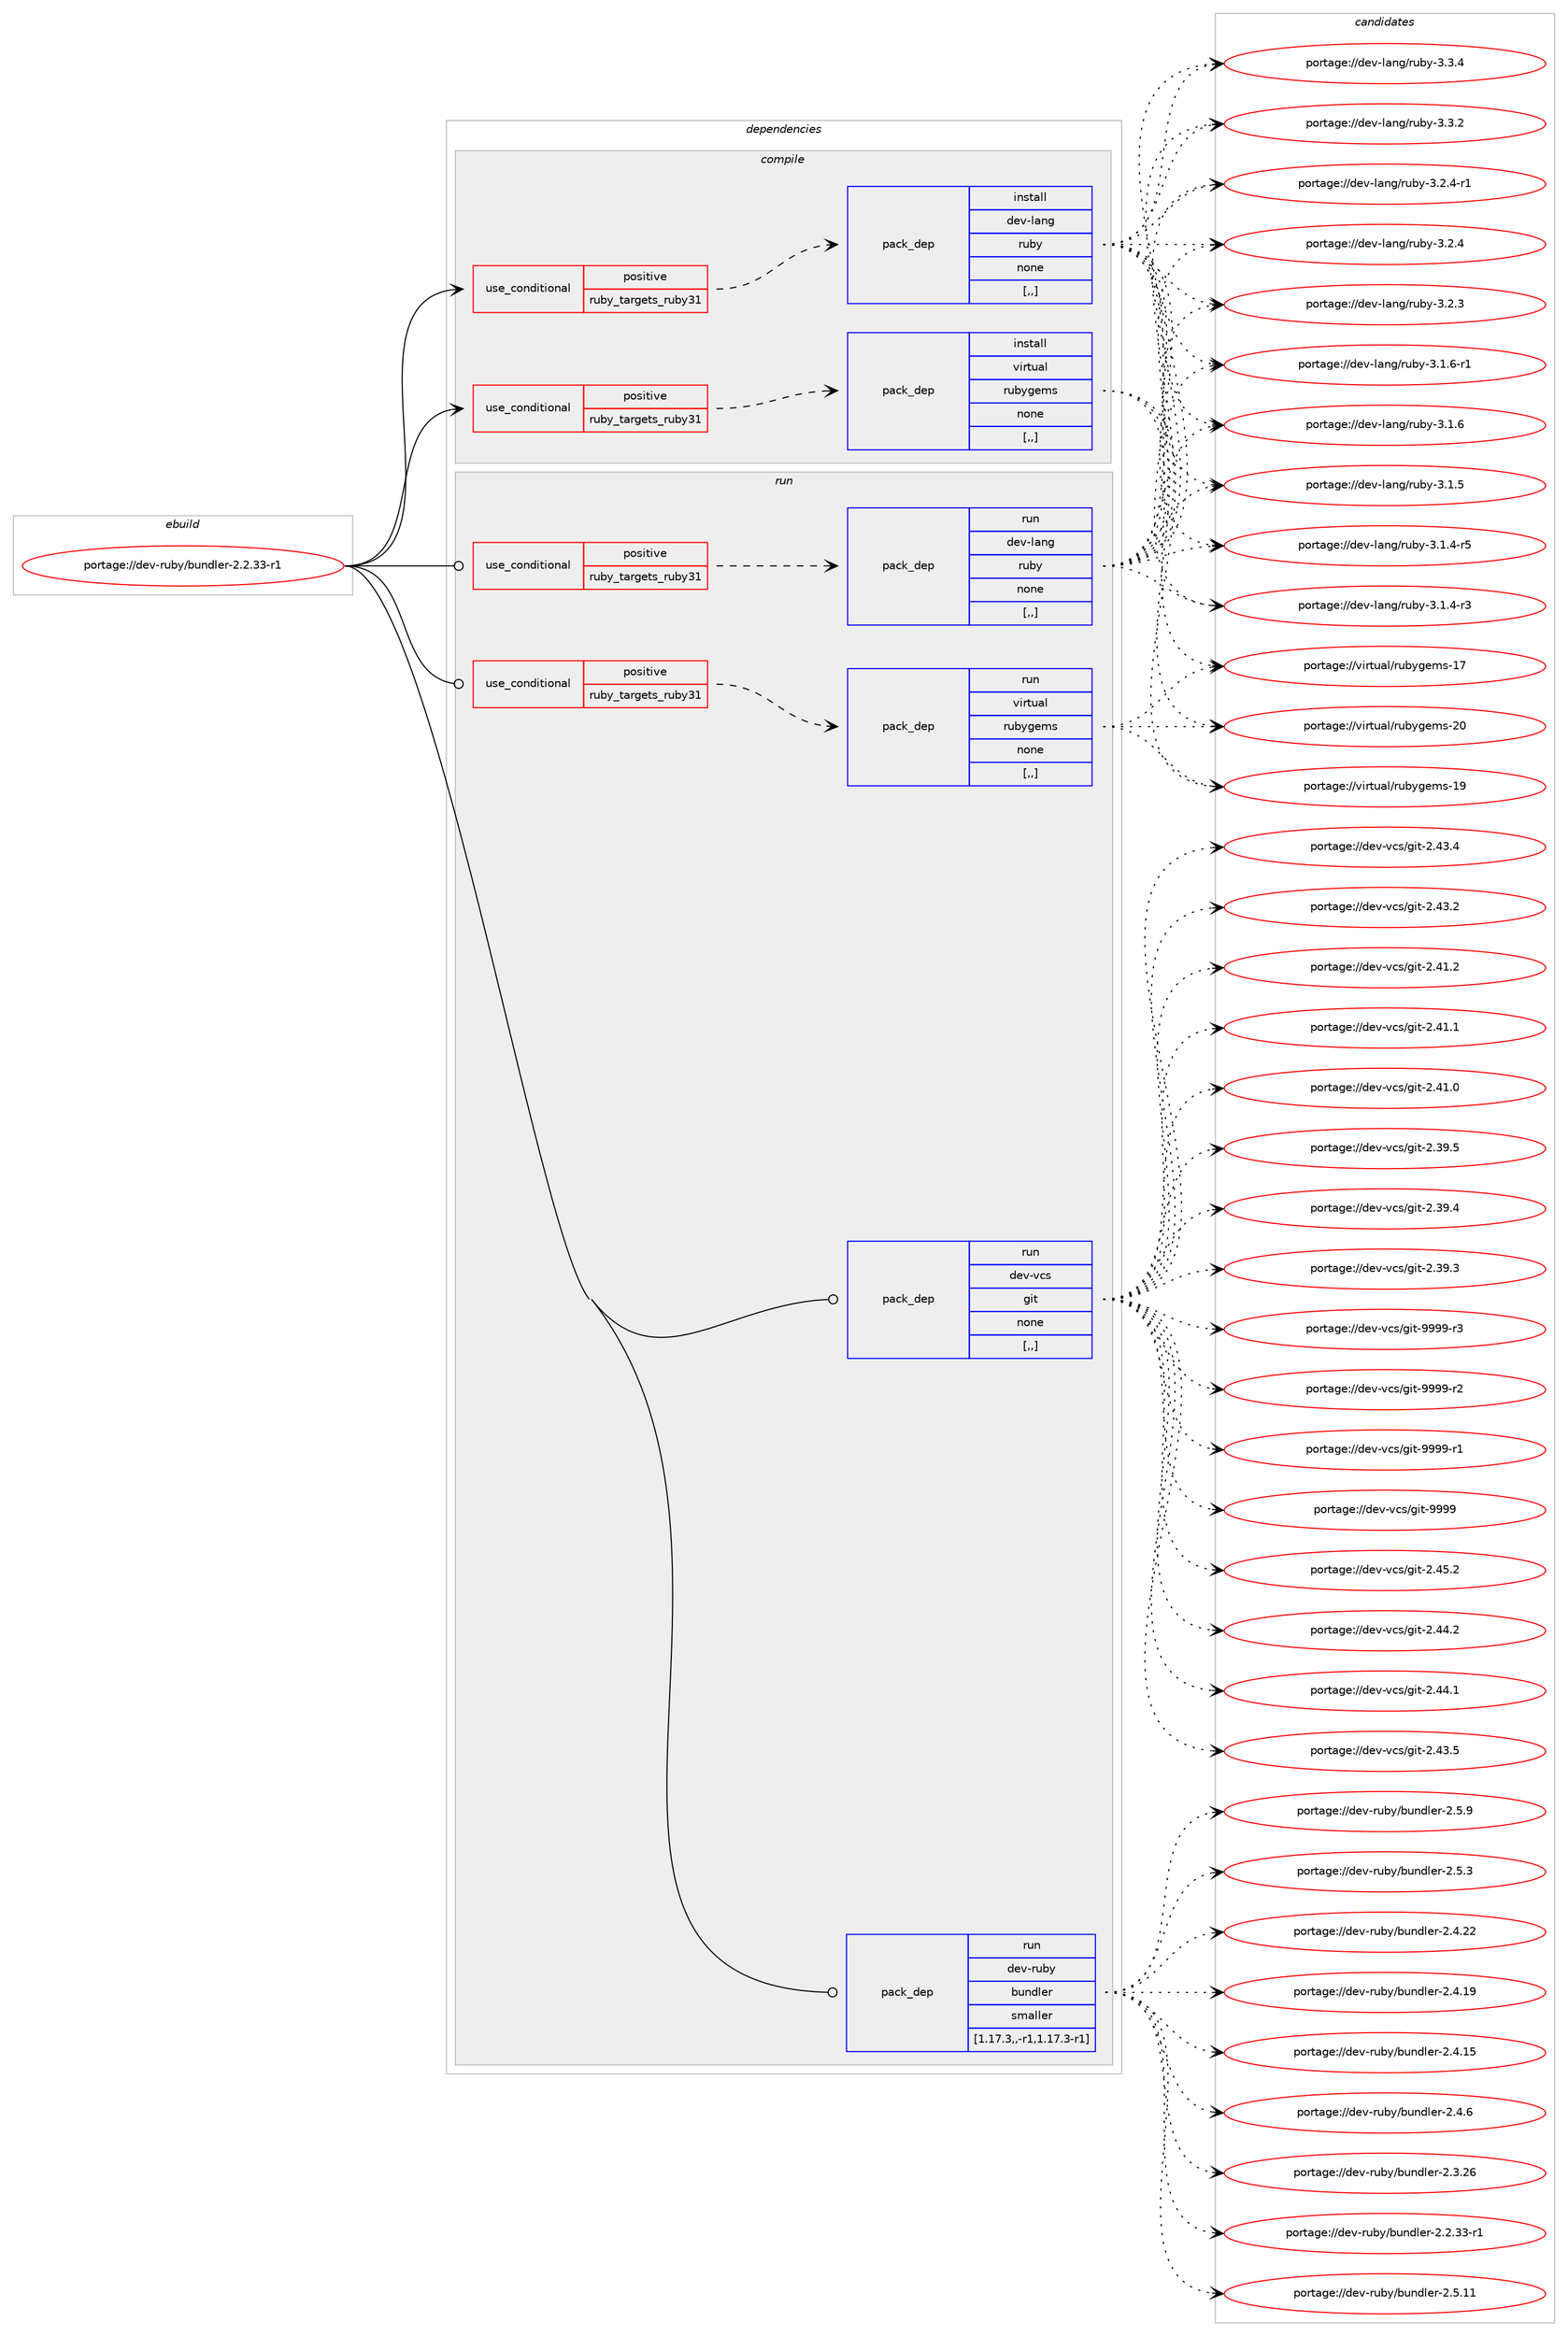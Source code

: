 digraph prolog {

# *************
# Graph options
# *************

newrank=true;
concentrate=true;
compound=true;
graph [rankdir=LR,fontname=Helvetica,fontsize=10,ranksep=1.5];#, ranksep=2.5, nodesep=0.2];
edge  [arrowhead=vee];
node  [fontname=Helvetica,fontsize=10];

# **********
# The ebuild
# **********

subgraph cluster_leftcol {
color=gray;
rank=same;
label=<<i>ebuild</i>>;
id [label="portage://dev-ruby/bundler-2.2.33-r1", color=red, width=4, href="../dev-ruby/bundler-2.2.33-r1.svg"];
}

# ****************
# The dependencies
# ****************

subgraph cluster_midcol {
color=gray;
label=<<i>dependencies</i>>;
subgraph cluster_compile {
fillcolor="#eeeeee";
style=filled;
label=<<i>compile</i>>;
subgraph cond45109 {
dependency177930 [label=<<TABLE BORDER="0" CELLBORDER="1" CELLSPACING="0" CELLPADDING="4"><TR><TD ROWSPAN="3" CELLPADDING="10">use_conditional</TD></TR><TR><TD>positive</TD></TR><TR><TD>ruby_targets_ruby31</TD></TR></TABLE>>, shape=none, color=red];
subgraph pack131542 {
dependency177931 [label=<<TABLE BORDER="0" CELLBORDER="1" CELLSPACING="0" CELLPADDING="4" WIDTH="220"><TR><TD ROWSPAN="6" CELLPADDING="30">pack_dep</TD></TR><TR><TD WIDTH="110">install</TD></TR><TR><TD>dev-lang</TD></TR><TR><TD>ruby</TD></TR><TR><TD>none</TD></TR><TR><TD>[,,]</TD></TR></TABLE>>, shape=none, color=blue];
}
dependency177930:e -> dependency177931:w [weight=20,style="dashed",arrowhead="vee"];
}
id:e -> dependency177930:w [weight=20,style="solid",arrowhead="vee"];
subgraph cond45110 {
dependency177932 [label=<<TABLE BORDER="0" CELLBORDER="1" CELLSPACING="0" CELLPADDING="4"><TR><TD ROWSPAN="3" CELLPADDING="10">use_conditional</TD></TR><TR><TD>positive</TD></TR><TR><TD>ruby_targets_ruby31</TD></TR></TABLE>>, shape=none, color=red];
subgraph pack131543 {
dependency177933 [label=<<TABLE BORDER="0" CELLBORDER="1" CELLSPACING="0" CELLPADDING="4" WIDTH="220"><TR><TD ROWSPAN="6" CELLPADDING="30">pack_dep</TD></TR><TR><TD WIDTH="110">install</TD></TR><TR><TD>virtual</TD></TR><TR><TD>rubygems</TD></TR><TR><TD>none</TD></TR><TR><TD>[,,]</TD></TR></TABLE>>, shape=none, color=blue];
}
dependency177932:e -> dependency177933:w [weight=20,style="dashed",arrowhead="vee"];
}
id:e -> dependency177932:w [weight=20,style="solid",arrowhead="vee"];
}
subgraph cluster_compileandrun {
fillcolor="#eeeeee";
style=filled;
label=<<i>compile and run</i>>;
}
subgraph cluster_run {
fillcolor="#eeeeee";
style=filled;
label=<<i>run</i>>;
subgraph cond45111 {
dependency177934 [label=<<TABLE BORDER="0" CELLBORDER="1" CELLSPACING="0" CELLPADDING="4"><TR><TD ROWSPAN="3" CELLPADDING="10">use_conditional</TD></TR><TR><TD>positive</TD></TR><TR><TD>ruby_targets_ruby31</TD></TR></TABLE>>, shape=none, color=red];
subgraph pack131544 {
dependency177935 [label=<<TABLE BORDER="0" CELLBORDER="1" CELLSPACING="0" CELLPADDING="4" WIDTH="220"><TR><TD ROWSPAN="6" CELLPADDING="30">pack_dep</TD></TR><TR><TD WIDTH="110">run</TD></TR><TR><TD>dev-lang</TD></TR><TR><TD>ruby</TD></TR><TR><TD>none</TD></TR><TR><TD>[,,]</TD></TR></TABLE>>, shape=none, color=blue];
}
dependency177934:e -> dependency177935:w [weight=20,style="dashed",arrowhead="vee"];
}
id:e -> dependency177934:w [weight=20,style="solid",arrowhead="odot"];
subgraph cond45112 {
dependency177936 [label=<<TABLE BORDER="0" CELLBORDER="1" CELLSPACING="0" CELLPADDING="4"><TR><TD ROWSPAN="3" CELLPADDING="10">use_conditional</TD></TR><TR><TD>positive</TD></TR><TR><TD>ruby_targets_ruby31</TD></TR></TABLE>>, shape=none, color=red];
subgraph pack131545 {
dependency177937 [label=<<TABLE BORDER="0" CELLBORDER="1" CELLSPACING="0" CELLPADDING="4" WIDTH="220"><TR><TD ROWSPAN="6" CELLPADDING="30">pack_dep</TD></TR><TR><TD WIDTH="110">run</TD></TR><TR><TD>virtual</TD></TR><TR><TD>rubygems</TD></TR><TR><TD>none</TD></TR><TR><TD>[,,]</TD></TR></TABLE>>, shape=none, color=blue];
}
dependency177936:e -> dependency177937:w [weight=20,style="dashed",arrowhead="vee"];
}
id:e -> dependency177936:w [weight=20,style="solid",arrowhead="odot"];
subgraph pack131546 {
dependency177938 [label=<<TABLE BORDER="0" CELLBORDER="1" CELLSPACING="0" CELLPADDING="4" WIDTH="220"><TR><TD ROWSPAN="6" CELLPADDING="30">pack_dep</TD></TR><TR><TD WIDTH="110">run</TD></TR><TR><TD>dev-vcs</TD></TR><TR><TD>git</TD></TR><TR><TD>none</TD></TR><TR><TD>[,,]</TD></TR></TABLE>>, shape=none, color=blue];
}
id:e -> dependency177938:w [weight=20,style="solid",arrowhead="odot"];
subgraph pack131547 {
dependency177939 [label=<<TABLE BORDER="0" CELLBORDER="1" CELLSPACING="0" CELLPADDING="4" WIDTH="220"><TR><TD ROWSPAN="6" CELLPADDING="30">pack_dep</TD></TR><TR><TD WIDTH="110">run</TD></TR><TR><TD>dev-ruby</TD></TR><TR><TD>bundler</TD></TR><TR><TD>smaller</TD></TR><TR><TD>[1.17.3,,-r1,1.17.3-r1]</TD></TR></TABLE>>, shape=none, color=blue];
}
id:e -> dependency177939:w [weight=20,style="solid",arrowhead="odot"];
}
}

# **************
# The candidates
# **************

subgraph cluster_choices {
rank=same;
color=gray;
label=<<i>candidates</i>>;

subgraph choice131542 {
color=black;
nodesep=1;
choice10010111845108971101034711411798121455146514652 [label="portage://dev-lang/ruby-3.3.4", color=red, width=4,href="../dev-lang/ruby-3.3.4.svg"];
choice10010111845108971101034711411798121455146514650 [label="portage://dev-lang/ruby-3.3.2", color=red, width=4,href="../dev-lang/ruby-3.3.2.svg"];
choice100101118451089711010347114117981214551465046524511449 [label="portage://dev-lang/ruby-3.2.4-r1", color=red, width=4,href="../dev-lang/ruby-3.2.4-r1.svg"];
choice10010111845108971101034711411798121455146504652 [label="portage://dev-lang/ruby-3.2.4", color=red, width=4,href="../dev-lang/ruby-3.2.4.svg"];
choice10010111845108971101034711411798121455146504651 [label="portage://dev-lang/ruby-3.2.3", color=red, width=4,href="../dev-lang/ruby-3.2.3.svg"];
choice100101118451089711010347114117981214551464946544511449 [label="portage://dev-lang/ruby-3.1.6-r1", color=red, width=4,href="../dev-lang/ruby-3.1.6-r1.svg"];
choice10010111845108971101034711411798121455146494654 [label="portage://dev-lang/ruby-3.1.6", color=red, width=4,href="../dev-lang/ruby-3.1.6.svg"];
choice10010111845108971101034711411798121455146494653 [label="portage://dev-lang/ruby-3.1.5", color=red, width=4,href="../dev-lang/ruby-3.1.5.svg"];
choice100101118451089711010347114117981214551464946524511453 [label="portage://dev-lang/ruby-3.1.4-r5", color=red, width=4,href="../dev-lang/ruby-3.1.4-r5.svg"];
choice100101118451089711010347114117981214551464946524511451 [label="portage://dev-lang/ruby-3.1.4-r3", color=red, width=4,href="../dev-lang/ruby-3.1.4-r3.svg"];
dependency177931:e -> choice10010111845108971101034711411798121455146514652:w [style=dotted,weight="100"];
dependency177931:e -> choice10010111845108971101034711411798121455146514650:w [style=dotted,weight="100"];
dependency177931:e -> choice100101118451089711010347114117981214551465046524511449:w [style=dotted,weight="100"];
dependency177931:e -> choice10010111845108971101034711411798121455146504652:w [style=dotted,weight="100"];
dependency177931:e -> choice10010111845108971101034711411798121455146504651:w [style=dotted,weight="100"];
dependency177931:e -> choice100101118451089711010347114117981214551464946544511449:w [style=dotted,weight="100"];
dependency177931:e -> choice10010111845108971101034711411798121455146494654:w [style=dotted,weight="100"];
dependency177931:e -> choice10010111845108971101034711411798121455146494653:w [style=dotted,weight="100"];
dependency177931:e -> choice100101118451089711010347114117981214551464946524511453:w [style=dotted,weight="100"];
dependency177931:e -> choice100101118451089711010347114117981214551464946524511451:w [style=dotted,weight="100"];
}
subgraph choice131543 {
color=black;
nodesep=1;
choice118105114116117971084711411798121103101109115455048 [label="portage://virtual/rubygems-20", color=red, width=4,href="../virtual/rubygems-20.svg"];
choice118105114116117971084711411798121103101109115454957 [label="portage://virtual/rubygems-19", color=red, width=4,href="../virtual/rubygems-19.svg"];
choice118105114116117971084711411798121103101109115454955 [label="portage://virtual/rubygems-17", color=red, width=4,href="../virtual/rubygems-17.svg"];
dependency177933:e -> choice118105114116117971084711411798121103101109115455048:w [style=dotted,weight="100"];
dependency177933:e -> choice118105114116117971084711411798121103101109115454957:w [style=dotted,weight="100"];
dependency177933:e -> choice118105114116117971084711411798121103101109115454955:w [style=dotted,weight="100"];
}
subgraph choice131544 {
color=black;
nodesep=1;
choice10010111845108971101034711411798121455146514652 [label="portage://dev-lang/ruby-3.3.4", color=red, width=4,href="../dev-lang/ruby-3.3.4.svg"];
choice10010111845108971101034711411798121455146514650 [label="portage://dev-lang/ruby-3.3.2", color=red, width=4,href="../dev-lang/ruby-3.3.2.svg"];
choice100101118451089711010347114117981214551465046524511449 [label="portage://dev-lang/ruby-3.2.4-r1", color=red, width=4,href="../dev-lang/ruby-3.2.4-r1.svg"];
choice10010111845108971101034711411798121455146504652 [label="portage://dev-lang/ruby-3.2.4", color=red, width=4,href="../dev-lang/ruby-3.2.4.svg"];
choice10010111845108971101034711411798121455146504651 [label="portage://dev-lang/ruby-3.2.3", color=red, width=4,href="../dev-lang/ruby-3.2.3.svg"];
choice100101118451089711010347114117981214551464946544511449 [label="portage://dev-lang/ruby-3.1.6-r1", color=red, width=4,href="../dev-lang/ruby-3.1.6-r1.svg"];
choice10010111845108971101034711411798121455146494654 [label="portage://dev-lang/ruby-3.1.6", color=red, width=4,href="../dev-lang/ruby-3.1.6.svg"];
choice10010111845108971101034711411798121455146494653 [label="portage://dev-lang/ruby-3.1.5", color=red, width=4,href="../dev-lang/ruby-3.1.5.svg"];
choice100101118451089711010347114117981214551464946524511453 [label="portage://dev-lang/ruby-3.1.4-r5", color=red, width=4,href="../dev-lang/ruby-3.1.4-r5.svg"];
choice100101118451089711010347114117981214551464946524511451 [label="portage://dev-lang/ruby-3.1.4-r3", color=red, width=4,href="../dev-lang/ruby-3.1.4-r3.svg"];
dependency177935:e -> choice10010111845108971101034711411798121455146514652:w [style=dotted,weight="100"];
dependency177935:e -> choice10010111845108971101034711411798121455146514650:w [style=dotted,weight="100"];
dependency177935:e -> choice100101118451089711010347114117981214551465046524511449:w [style=dotted,weight="100"];
dependency177935:e -> choice10010111845108971101034711411798121455146504652:w [style=dotted,weight="100"];
dependency177935:e -> choice10010111845108971101034711411798121455146504651:w [style=dotted,weight="100"];
dependency177935:e -> choice100101118451089711010347114117981214551464946544511449:w [style=dotted,weight="100"];
dependency177935:e -> choice10010111845108971101034711411798121455146494654:w [style=dotted,weight="100"];
dependency177935:e -> choice10010111845108971101034711411798121455146494653:w [style=dotted,weight="100"];
dependency177935:e -> choice100101118451089711010347114117981214551464946524511453:w [style=dotted,weight="100"];
dependency177935:e -> choice100101118451089711010347114117981214551464946524511451:w [style=dotted,weight="100"];
}
subgraph choice131545 {
color=black;
nodesep=1;
choice118105114116117971084711411798121103101109115455048 [label="portage://virtual/rubygems-20", color=red, width=4,href="../virtual/rubygems-20.svg"];
choice118105114116117971084711411798121103101109115454957 [label="portage://virtual/rubygems-19", color=red, width=4,href="../virtual/rubygems-19.svg"];
choice118105114116117971084711411798121103101109115454955 [label="portage://virtual/rubygems-17", color=red, width=4,href="../virtual/rubygems-17.svg"];
dependency177937:e -> choice118105114116117971084711411798121103101109115455048:w [style=dotted,weight="100"];
dependency177937:e -> choice118105114116117971084711411798121103101109115454957:w [style=dotted,weight="100"];
dependency177937:e -> choice118105114116117971084711411798121103101109115454955:w [style=dotted,weight="100"];
}
subgraph choice131546 {
color=black;
nodesep=1;
choice10010111845118991154710310511645575757574511451 [label="portage://dev-vcs/git-9999-r3", color=red, width=4,href="../dev-vcs/git-9999-r3.svg"];
choice10010111845118991154710310511645575757574511450 [label="portage://dev-vcs/git-9999-r2", color=red, width=4,href="../dev-vcs/git-9999-r2.svg"];
choice10010111845118991154710310511645575757574511449 [label="portage://dev-vcs/git-9999-r1", color=red, width=4,href="../dev-vcs/git-9999-r1.svg"];
choice1001011184511899115471031051164557575757 [label="portage://dev-vcs/git-9999", color=red, width=4,href="../dev-vcs/git-9999.svg"];
choice10010111845118991154710310511645504652534650 [label="portage://dev-vcs/git-2.45.2", color=red, width=4,href="../dev-vcs/git-2.45.2.svg"];
choice10010111845118991154710310511645504652524650 [label="portage://dev-vcs/git-2.44.2", color=red, width=4,href="../dev-vcs/git-2.44.2.svg"];
choice10010111845118991154710310511645504652524649 [label="portage://dev-vcs/git-2.44.1", color=red, width=4,href="../dev-vcs/git-2.44.1.svg"];
choice10010111845118991154710310511645504652514653 [label="portage://dev-vcs/git-2.43.5", color=red, width=4,href="../dev-vcs/git-2.43.5.svg"];
choice10010111845118991154710310511645504652514652 [label="portage://dev-vcs/git-2.43.4", color=red, width=4,href="../dev-vcs/git-2.43.4.svg"];
choice10010111845118991154710310511645504652514650 [label="portage://dev-vcs/git-2.43.2", color=red, width=4,href="../dev-vcs/git-2.43.2.svg"];
choice10010111845118991154710310511645504652494650 [label="portage://dev-vcs/git-2.41.2", color=red, width=4,href="../dev-vcs/git-2.41.2.svg"];
choice10010111845118991154710310511645504652494649 [label="portage://dev-vcs/git-2.41.1", color=red, width=4,href="../dev-vcs/git-2.41.1.svg"];
choice10010111845118991154710310511645504652494648 [label="portage://dev-vcs/git-2.41.0", color=red, width=4,href="../dev-vcs/git-2.41.0.svg"];
choice10010111845118991154710310511645504651574653 [label="portage://dev-vcs/git-2.39.5", color=red, width=4,href="../dev-vcs/git-2.39.5.svg"];
choice10010111845118991154710310511645504651574652 [label="portage://dev-vcs/git-2.39.4", color=red, width=4,href="../dev-vcs/git-2.39.4.svg"];
choice10010111845118991154710310511645504651574651 [label="portage://dev-vcs/git-2.39.3", color=red, width=4,href="../dev-vcs/git-2.39.3.svg"];
dependency177938:e -> choice10010111845118991154710310511645575757574511451:w [style=dotted,weight="100"];
dependency177938:e -> choice10010111845118991154710310511645575757574511450:w [style=dotted,weight="100"];
dependency177938:e -> choice10010111845118991154710310511645575757574511449:w [style=dotted,weight="100"];
dependency177938:e -> choice1001011184511899115471031051164557575757:w [style=dotted,weight="100"];
dependency177938:e -> choice10010111845118991154710310511645504652534650:w [style=dotted,weight="100"];
dependency177938:e -> choice10010111845118991154710310511645504652524650:w [style=dotted,weight="100"];
dependency177938:e -> choice10010111845118991154710310511645504652524649:w [style=dotted,weight="100"];
dependency177938:e -> choice10010111845118991154710310511645504652514653:w [style=dotted,weight="100"];
dependency177938:e -> choice10010111845118991154710310511645504652514652:w [style=dotted,weight="100"];
dependency177938:e -> choice10010111845118991154710310511645504652514650:w [style=dotted,weight="100"];
dependency177938:e -> choice10010111845118991154710310511645504652494650:w [style=dotted,weight="100"];
dependency177938:e -> choice10010111845118991154710310511645504652494649:w [style=dotted,weight="100"];
dependency177938:e -> choice10010111845118991154710310511645504652494648:w [style=dotted,weight="100"];
dependency177938:e -> choice10010111845118991154710310511645504651574653:w [style=dotted,weight="100"];
dependency177938:e -> choice10010111845118991154710310511645504651574652:w [style=dotted,weight="100"];
dependency177938:e -> choice10010111845118991154710310511645504651574651:w [style=dotted,weight="100"];
}
subgraph choice131547 {
color=black;
nodesep=1;
choice1001011184511411798121479811711010010810111445504653464949 [label="portage://dev-ruby/bundler-2.5.11", color=red, width=4,href="../dev-ruby/bundler-2.5.11.svg"];
choice10010111845114117981214798117110100108101114455046534657 [label="portage://dev-ruby/bundler-2.5.9", color=red, width=4,href="../dev-ruby/bundler-2.5.9.svg"];
choice10010111845114117981214798117110100108101114455046534651 [label="portage://dev-ruby/bundler-2.5.3", color=red, width=4,href="../dev-ruby/bundler-2.5.3.svg"];
choice1001011184511411798121479811711010010810111445504652465050 [label="portage://dev-ruby/bundler-2.4.22", color=red, width=4,href="../dev-ruby/bundler-2.4.22.svg"];
choice1001011184511411798121479811711010010810111445504652464957 [label="portage://dev-ruby/bundler-2.4.19", color=red, width=4,href="../dev-ruby/bundler-2.4.19.svg"];
choice1001011184511411798121479811711010010810111445504652464953 [label="portage://dev-ruby/bundler-2.4.15", color=red, width=4,href="../dev-ruby/bundler-2.4.15.svg"];
choice10010111845114117981214798117110100108101114455046524654 [label="portage://dev-ruby/bundler-2.4.6", color=red, width=4,href="../dev-ruby/bundler-2.4.6.svg"];
choice1001011184511411798121479811711010010810111445504651465054 [label="portage://dev-ruby/bundler-2.3.26", color=red, width=4,href="../dev-ruby/bundler-2.3.26.svg"];
choice10010111845114117981214798117110100108101114455046504651514511449 [label="portage://dev-ruby/bundler-2.2.33-r1", color=red, width=4,href="../dev-ruby/bundler-2.2.33-r1.svg"];
dependency177939:e -> choice1001011184511411798121479811711010010810111445504653464949:w [style=dotted,weight="100"];
dependency177939:e -> choice10010111845114117981214798117110100108101114455046534657:w [style=dotted,weight="100"];
dependency177939:e -> choice10010111845114117981214798117110100108101114455046534651:w [style=dotted,weight="100"];
dependency177939:e -> choice1001011184511411798121479811711010010810111445504652465050:w [style=dotted,weight="100"];
dependency177939:e -> choice1001011184511411798121479811711010010810111445504652464957:w [style=dotted,weight="100"];
dependency177939:e -> choice1001011184511411798121479811711010010810111445504652464953:w [style=dotted,weight="100"];
dependency177939:e -> choice10010111845114117981214798117110100108101114455046524654:w [style=dotted,weight="100"];
dependency177939:e -> choice1001011184511411798121479811711010010810111445504651465054:w [style=dotted,weight="100"];
dependency177939:e -> choice10010111845114117981214798117110100108101114455046504651514511449:w [style=dotted,weight="100"];
}
}

}
